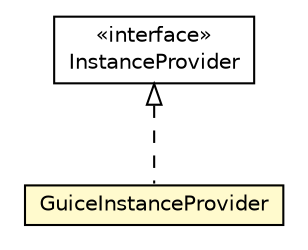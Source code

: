 #!/usr/local/bin/dot
#
# Class diagram 
# Generated by UMLGraph version R5_6_6-8-g8d7759 (http://www.umlgraph.org/)
#

digraph G {
	edge [fontname="Helvetica",fontsize=10,labelfontname="Helvetica",labelfontsize=10];
	node [fontname="Helvetica",fontsize=10,shape=plaintext];
	nodesep=0.25;
	ranksep=0.5;
	// org.dayatang.domain.InstanceProvider
	c54672 [label=<<table title="org.dayatang.domain.InstanceProvider" border="0" cellborder="1" cellspacing="0" cellpadding="2" port="p" href="../../domain/InstanceProvider.html">
		<tr><td><table border="0" cellspacing="0" cellpadding="1">
<tr><td align="center" balign="center"> &#171;interface&#187; </td></tr>
<tr><td align="center" balign="center"> InstanceProvider </td></tr>
		</table></td></tr>
		</table>>, URL="../../domain/InstanceProvider.html", fontname="Helvetica", fontcolor="black", fontsize=10.0];
	// org.dayatang.ioc.guice.GuiceInstanceProvider
	c54746 [label=<<table title="org.dayatang.ioc.guice.GuiceInstanceProvider" border="0" cellborder="1" cellspacing="0" cellpadding="2" port="p" bgcolor="lemonChiffon" href="./GuiceInstanceProvider.html">
		<tr><td><table border="0" cellspacing="0" cellpadding="1">
<tr><td align="center" balign="center"> GuiceInstanceProvider </td></tr>
		</table></td></tr>
		</table>>, URL="./GuiceInstanceProvider.html", fontname="Helvetica", fontcolor="black", fontsize=10.0];
	//org.dayatang.ioc.guice.GuiceInstanceProvider implements org.dayatang.domain.InstanceProvider
	c54672:p -> c54746:p [dir=back,arrowtail=empty,style=dashed];
}

